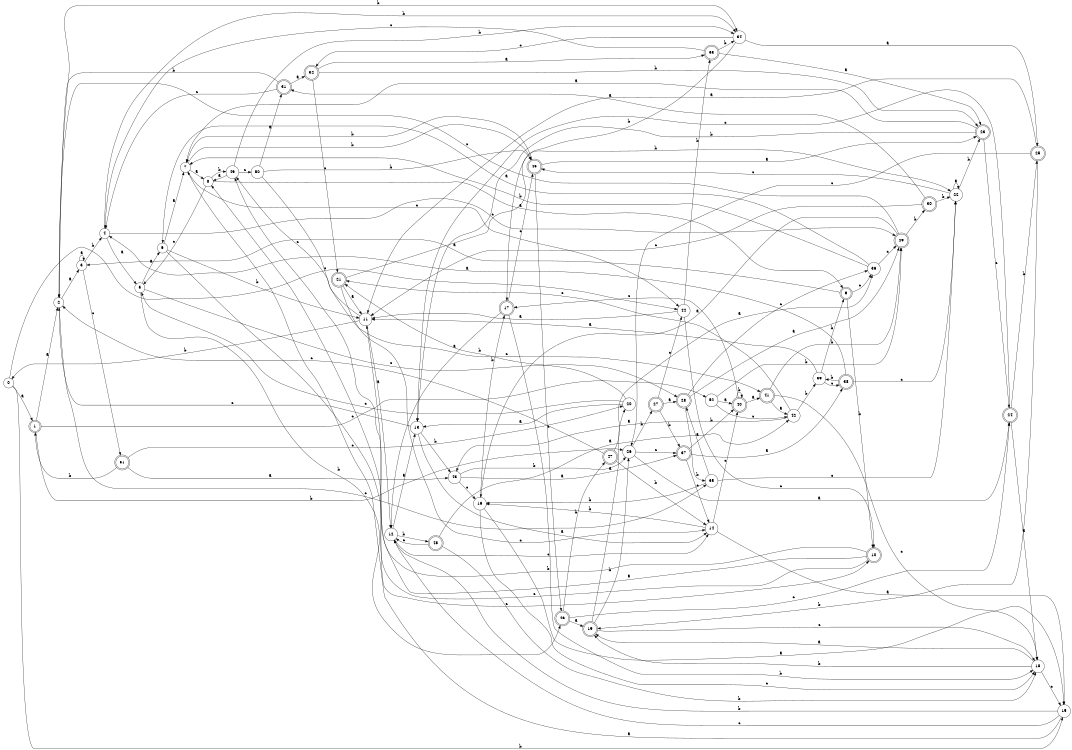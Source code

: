 digraph n43_7 {
__start0 [label="" shape="none"];

rankdir=LR;
size="8,5";

s0 [style="filled", color="black", fillcolor="white" shape="circle", label="0"];
s1 [style="rounded,filled", color="black", fillcolor="white" shape="doublecircle", label="1"];
s2 [style="filled", color="black", fillcolor="white" shape="circle", label="2"];
s3 [style="filled", color="black", fillcolor="white" shape="circle", label="3"];
s4 [style="filled", color="black", fillcolor="white" shape="circle", label="4"];
s5 [style="filled", color="black", fillcolor="white" shape="circle", label="5"];
s6 [style="filled", color="black", fillcolor="white" shape="circle", label="6"];
s7 [style="filled", color="black", fillcolor="white" shape="circle", label="7"];
s8 [style="filled", color="black", fillcolor="white" shape="circle", label="8"];
s9 [style="rounded,filled", color="black", fillcolor="white" shape="doublecircle", label="9"];
s10 [style="rounded,filled", color="black", fillcolor="white" shape="doublecircle", label="10"];
s11 [style="filled", color="black", fillcolor="white" shape="circle", label="11"];
s12 [style="filled", color="black", fillcolor="white" shape="circle", label="12"];
s13 [style="filled", color="black", fillcolor="white" shape="circle", label="13"];
s14 [style="filled", color="black", fillcolor="white" shape="circle", label="14"];
s15 [style="filled", color="black", fillcolor="white" shape="circle", label="15"];
s16 [style="filled", color="black", fillcolor="white" shape="circle", label="16"];
s17 [style="rounded,filled", color="black", fillcolor="white" shape="doublecircle", label="17"];
s18 [style="filled", color="black", fillcolor="white" shape="circle", label="18"];
s19 [style="rounded,filled", color="black", fillcolor="white" shape="doublecircle", label="19"];
s20 [style="filled", color="black", fillcolor="white" shape="circle", label="20"];
s21 [style="rounded,filled", color="black", fillcolor="white" shape="doublecircle", label="21"];
s22 [style="filled", color="black", fillcolor="white" shape="circle", label="22"];
s23 [style="rounded,filled", color="black", fillcolor="white" shape="doublecircle", label="23"];
s24 [style="rounded,filled", color="black", fillcolor="white" shape="doublecircle", label="24"];
s25 [style="rounded,filled", color="black", fillcolor="white" shape="doublecircle", label="25"];
s26 [style="filled", color="black", fillcolor="white" shape="circle", label="26"];
s27 [style="rounded,filled", color="black", fillcolor="white" shape="doublecircle", label="27"];
s28 [style="rounded,filled", color="black", fillcolor="white" shape="doublecircle", label="28"];
s29 [style="rounded,filled", color="black", fillcolor="white" shape="doublecircle", label="29"];
s30 [style="rounded,filled", color="black", fillcolor="white" shape="doublecircle", label="30"];
s31 [style="rounded,filled", color="black", fillcolor="white" shape="doublecircle", label="31"];
s32 [style="rounded,filled", color="black", fillcolor="white" shape="doublecircle", label="32"];
s33 [style="rounded,filled", color="black", fillcolor="white" shape="doublecircle", label="33"];
s34 [style="filled", color="black", fillcolor="white" shape="circle", label="34"];
s35 [style="filled", color="black", fillcolor="white" shape="circle", label="35"];
s36 [style="filled", color="black", fillcolor="white" shape="circle", label="36"];
s37 [style="rounded,filled", color="black", fillcolor="white" shape="doublecircle", label="37"];
s38 [style="rounded,filled", color="black", fillcolor="white" shape="doublecircle", label="38"];
s39 [style="filled", color="black", fillcolor="white" shape="circle", label="39"];
s40 [style="rounded,filled", color="black", fillcolor="white" shape="doublecircle", label="40"];
s41 [style="rounded,filled", color="black", fillcolor="white" shape="doublecircle", label="41"];
s42 [style="filled", color="black", fillcolor="white" shape="circle", label="42"];
s43 [style="filled", color="black", fillcolor="white" shape="circle", label="43"];
s44 [style="filled", color="black", fillcolor="white" shape="circle", label="44"];
s45 [style="rounded,filled", color="black", fillcolor="white" shape="doublecircle", label="45"];
s46 [style="rounded,filled", color="black", fillcolor="white" shape="doublecircle", label="46"];
s47 [style="rounded,filled", color="black", fillcolor="white" shape="doublecircle", label="47"];
s48 [style="rounded,filled", color="black", fillcolor="white" shape="doublecircle", label="48"];
s49 [style="filled", color="black", fillcolor="white" shape="circle", label="49"];
s50 [style="filled", color="black", fillcolor="white" shape="circle", label="50"];
s51 [style="rounded,filled", color="black", fillcolor="white" shape="doublecircle", label="51"];
s52 [style="filled", color="black", fillcolor="white" shape="circle", label="52"];
s0 -> s1 [label="a"];
s0 -> s15 [label="b"];
s0 -> s44 [label="c"];
s1 -> s2 [label="a"];
s1 -> s26 [label="b"];
s1 -> s52 [label="c"];
s2 -> s3 [label="a"];
s2 -> s34 [label="b"];
s2 -> s35 [label="c"];
s3 -> s3 [label="a"];
s3 -> s4 [label="b"];
s3 -> s51 [label="c"];
s4 -> s5 [label="a"];
s4 -> s34 [label="b"];
s4 -> s29 [label="c"];
s5 -> s6 [label="a"];
s5 -> s46 [label="b"];
s5 -> s28 [label="c"];
s6 -> s7 [label="a"];
s6 -> s11 [label="b"];
s6 -> s10 [label="c"];
s7 -> s8 [label="a"];
s7 -> s45 [label="b"];
s7 -> s44 [label="c"];
s8 -> s9 [label="a"];
s8 -> s49 [label="b"];
s8 -> s5 [label="c"];
s9 -> s3 [label="a"];
s9 -> s10 [label="b"];
s9 -> s36 [label="c"];
s10 -> s11 [label="a"];
s10 -> s49 [label="b"];
s10 -> s8 [label="c"];
s11 -> s12 [label="a"];
s11 -> s0 [label="b"];
s11 -> s49 [label="c"];
s12 -> s13 [label="a"];
s12 -> s48 [label="b"];
s12 -> s14 [label="c"];
s13 -> s14 [label="a"];
s13 -> s43 [label="b"];
s13 -> s2 [label="c"];
s14 -> s15 [label="a"];
s14 -> s16 [label="b"];
s14 -> s40 [label="c"];
s15 -> s7 [label="a"];
s15 -> s12 [label="b"];
s15 -> s12 [label="c"];
s16 -> s15 [label="a"];
s16 -> s17 [label="b"];
s16 -> s18 [label="c"];
s17 -> s12 [label="a"];
s17 -> s18 [label="b"];
s17 -> s45 [label="c"];
s18 -> s19 [label="a"];
s18 -> s19 [label="b"];
s18 -> s15 [label="c"];
s19 -> s20 [label="a"];
s19 -> s26 [label="b"];
s19 -> s18 [label="c"];
s20 -> s13 [label="a"];
s20 -> s21 [label="b"];
s20 -> s5 [label="c"];
s21 -> s11 [label="a"];
s21 -> s22 [label="b"];
s21 -> s14 [label="c"];
s22 -> s22 [label="a"];
s22 -> s23 [label="b"];
s22 -> s45 [label="c"];
s23 -> s7 [label="a"];
s23 -> s13 [label="b"];
s23 -> s24 [label="c"];
s24 -> s18 [label="a"];
s24 -> s25 [label="b"];
s24 -> s13 [label="c"];
s25 -> s11 [label="a"];
s25 -> s19 [label="b"];
s25 -> s26 [label="c"];
s26 -> s24 [label="a"];
s26 -> s27 [label="b"];
s26 -> s37 [label="c"];
s27 -> s28 [label="a"];
s27 -> s37 [label="b"];
s27 -> s44 [label="c"];
s28 -> s29 [label="a"];
s28 -> s35 [label="b"];
s28 -> s36 [label="c"];
s29 -> s16 [label="a"];
s29 -> s30 [label="b"];
s29 -> s2 [label="c"];
s30 -> s31 [label="a"];
s30 -> s22 [label="b"];
s30 -> s11 [label="c"];
s31 -> s32 [label="a"];
s31 -> s2 [label="b"];
s31 -> s4 [label="c"];
s32 -> s33 [label="a"];
s32 -> s23 [label="b"];
s32 -> s21 [label="c"];
s33 -> s23 [label="a"];
s33 -> s34 [label="b"];
s33 -> s4 [label="c"];
s34 -> s25 [label="a"];
s34 -> s17 [label="b"];
s34 -> s32 [label="c"];
s35 -> s28 [label="a"];
s35 -> s16 [label="b"];
s35 -> s22 [label="c"];
s36 -> s6 [label="a"];
s36 -> s7 [label="b"];
s36 -> s29 [label="c"];
s37 -> s38 [label="a"];
s37 -> s40 [label="b"];
s37 -> s14 [label="c"];
s38 -> s4 [label="a"];
s38 -> s39 [label="b"];
s38 -> s22 [label="c"];
s39 -> s11 [label="a"];
s39 -> s9 [label="b"];
s39 -> s38 [label="c"];
s40 -> s41 [label="a"];
s40 -> s40 [label="b"];
s40 -> s17 [label="c"];
s41 -> s42 [label="a"];
s41 -> s29 [label="b"];
s41 -> s18 [label="c"];
s42 -> s43 [label="a"];
s42 -> s39 [label="b"];
s42 -> s21 [label="c"];
s43 -> s37 [label="a"];
s43 -> s26 [label="b"];
s43 -> s16 [label="c"];
s44 -> s11 [label="a"];
s44 -> s33 [label="b"];
s44 -> s10 [label="c"];
s45 -> s23 [label="a"];
s45 -> s7 [label="b"];
s45 -> s46 [label="c"];
s46 -> s19 [label="a"];
s46 -> s47 [label="b"];
s46 -> s24 [label="c"];
s47 -> s36 [label="a"];
s47 -> s14 [label="b"];
s47 -> s2 [label="c"];
s48 -> s42 [label="a"];
s48 -> s18 [label="b"];
s48 -> s12 [label="c"];
s49 -> s8 [label="a"];
s49 -> s34 [label="b"];
s49 -> s50 [label="c"];
s50 -> s31 [label="a"];
s50 -> s45 [label="b"];
s50 -> s41 [label="c"];
s51 -> s43 [label="a"];
s51 -> s1 [label="b"];
s51 -> s20 [label="c"];
s52 -> s40 [label="a"];
s52 -> s29 [label="b"];
s52 -> s42 [label="c"];

}